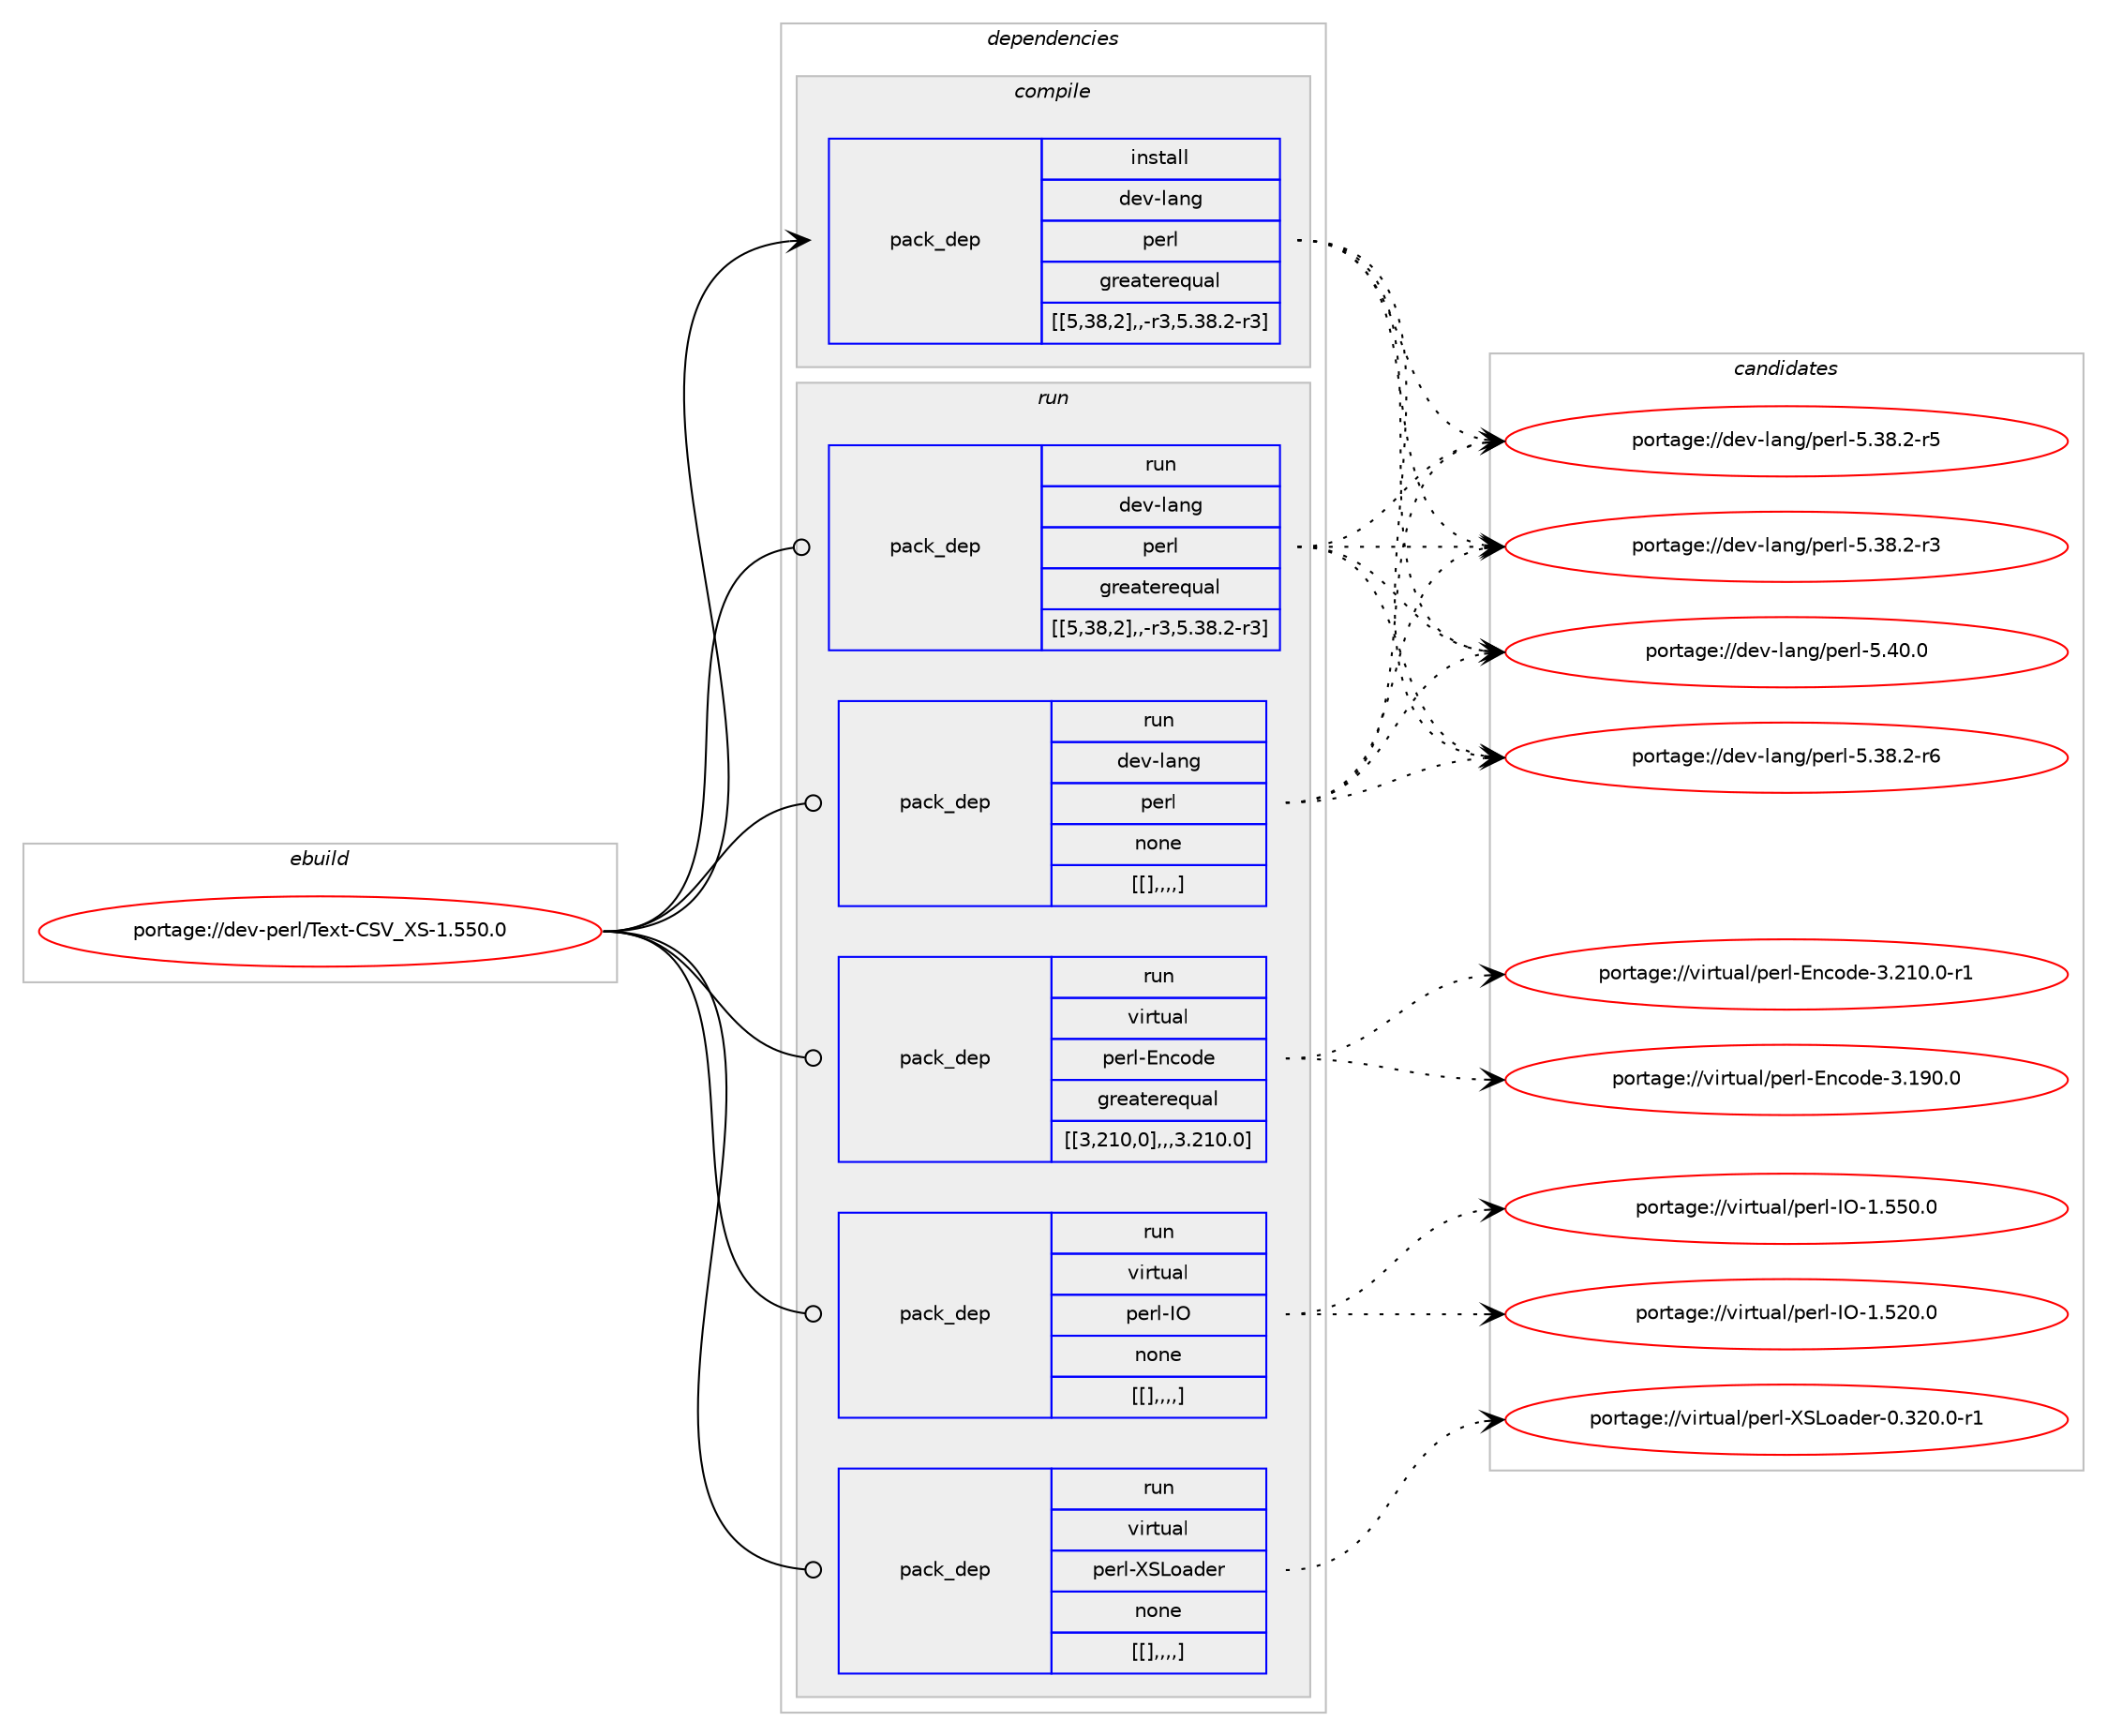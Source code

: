 digraph prolog {

# *************
# Graph options
# *************

newrank=true;
concentrate=true;
compound=true;
graph [rankdir=LR,fontname=Helvetica,fontsize=10,ranksep=1.5];#, ranksep=2.5, nodesep=0.2];
edge  [arrowhead=vee];
node  [fontname=Helvetica,fontsize=10];

# **********
# The ebuild
# **********

subgraph cluster_leftcol {
color=gray;
label=<<i>ebuild</i>>;
id [label="portage://dev-perl/Text-CSV_XS-1.550.0", color=red, width=4, href="../dev-perl/Text-CSV_XS-1.550.0.svg"];
}

# ****************
# The dependencies
# ****************

subgraph cluster_midcol {
color=gray;
label=<<i>dependencies</i>>;
subgraph cluster_compile {
fillcolor="#eeeeee";
style=filled;
label=<<i>compile</i>>;
subgraph pack107144 {
dependency139425 [label=<<TABLE BORDER="0" CELLBORDER="1" CELLSPACING="0" CELLPADDING="4" WIDTH="220"><TR><TD ROWSPAN="6" CELLPADDING="30">pack_dep</TD></TR><TR><TD WIDTH="110">install</TD></TR><TR><TD>dev-lang</TD></TR><TR><TD>perl</TD></TR><TR><TD>greaterequal</TD></TR><TR><TD>[[5,38,2],,-r3,5.38.2-r3]</TD></TR></TABLE>>, shape=none, color=blue];
}
id:e -> dependency139425:w [weight=20,style="solid",arrowhead="vee"];
}
subgraph cluster_compileandrun {
fillcolor="#eeeeee";
style=filled;
label=<<i>compile and run</i>>;
}
subgraph cluster_run {
fillcolor="#eeeeee";
style=filled;
label=<<i>run</i>>;
subgraph pack107145 {
dependency139426 [label=<<TABLE BORDER="0" CELLBORDER="1" CELLSPACING="0" CELLPADDING="4" WIDTH="220"><TR><TD ROWSPAN="6" CELLPADDING="30">pack_dep</TD></TR><TR><TD WIDTH="110">run</TD></TR><TR><TD>dev-lang</TD></TR><TR><TD>perl</TD></TR><TR><TD>greaterequal</TD></TR><TR><TD>[[5,38,2],,-r3,5.38.2-r3]</TD></TR></TABLE>>, shape=none, color=blue];
}
id:e -> dependency139426:w [weight=20,style="solid",arrowhead="odot"];
subgraph pack107146 {
dependency139427 [label=<<TABLE BORDER="0" CELLBORDER="1" CELLSPACING="0" CELLPADDING="4" WIDTH="220"><TR><TD ROWSPAN="6" CELLPADDING="30">pack_dep</TD></TR><TR><TD WIDTH="110">run</TD></TR><TR><TD>dev-lang</TD></TR><TR><TD>perl</TD></TR><TR><TD>none</TD></TR><TR><TD>[[],,,,]</TD></TR></TABLE>>, shape=none, color=blue];
}
id:e -> dependency139427:w [weight=20,style="solid",arrowhead="odot"];
subgraph pack107147 {
dependency139428 [label=<<TABLE BORDER="0" CELLBORDER="1" CELLSPACING="0" CELLPADDING="4" WIDTH="220"><TR><TD ROWSPAN="6" CELLPADDING="30">pack_dep</TD></TR><TR><TD WIDTH="110">run</TD></TR><TR><TD>virtual</TD></TR><TR><TD>perl-Encode</TD></TR><TR><TD>greaterequal</TD></TR><TR><TD>[[3,210,0],,,3.210.0]</TD></TR></TABLE>>, shape=none, color=blue];
}
id:e -> dependency139428:w [weight=20,style="solid",arrowhead="odot"];
subgraph pack107148 {
dependency139429 [label=<<TABLE BORDER="0" CELLBORDER="1" CELLSPACING="0" CELLPADDING="4" WIDTH="220"><TR><TD ROWSPAN="6" CELLPADDING="30">pack_dep</TD></TR><TR><TD WIDTH="110">run</TD></TR><TR><TD>virtual</TD></TR><TR><TD>perl-IO</TD></TR><TR><TD>none</TD></TR><TR><TD>[[],,,,]</TD></TR></TABLE>>, shape=none, color=blue];
}
id:e -> dependency139429:w [weight=20,style="solid",arrowhead="odot"];
subgraph pack107149 {
dependency139430 [label=<<TABLE BORDER="0" CELLBORDER="1" CELLSPACING="0" CELLPADDING="4" WIDTH="220"><TR><TD ROWSPAN="6" CELLPADDING="30">pack_dep</TD></TR><TR><TD WIDTH="110">run</TD></TR><TR><TD>virtual</TD></TR><TR><TD>perl-XSLoader</TD></TR><TR><TD>none</TD></TR><TR><TD>[[],,,,]</TD></TR></TABLE>>, shape=none, color=blue];
}
id:e -> dependency139430:w [weight=20,style="solid",arrowhead="odot"];
}
}

# **************
# The candidates
# **************

subgraph cluster_choices {
rank=same;
color=gray;
label=<<i>candidates</i>>;

subgraph choice107144 {
color=black;
nodesep=1;
choice10010111845108971101034711210111410845534652484648 [label="portage://dev-lang/perl-5.40.0", color=red, width=4,href="../dev-lang/perl-5.40.0.svg"];
choice100101118451089711010347112101114108455346515646504511454 [label="portage://dev-lang/perl-5.38.2-r6", color=red, width=4,href="../dev-lang/perl-5.38.2-r6.svg"];
choice100101118451089711010347112101114108455346515646504511453 [label="portage://dev-lang/perl-5.38.2-r5", color=red, width=4,href="../dev-lang/perl-5.38.2-r5.svg"];
choice100101118451089711010347112101114108455346515646504511451 [label="portage://dev-lang/perl-5.38.2-r3", color=red, width=4,href="../dev-lang/perl-5.38.2-r3.svg"];
dependency139425:e -> choice10010111845108971101034711210111410845534652484648:w [style=dotted,weight="100"];
dependency139425:e -> choice100101118451089711010347112101114108455346515646504511454:w [style=dotted,weight="100"];
dependency139425:e -> choice100101118451089711010347112101114108455346515646504511453:w [style=dotted,weight="100"];
dependency139425:e -> choice100101118451089711010347112101114108455346515646504511451:w [style=dotted,weight="100"];
}
subgraph choice107145 {
color=black;
nodesep=1;
choice10010111845108971101034711210111410845534652484648 [label="portage://dev-lang/perl-5.40.0", color=red, width=4,href="../dev-lang/perl-5.40.0.svg"];
choice100101118451089711010347112101114108455346515646504511454 [label="portage://dev-lang/perl-5.38.2-r6", color=red, width=4,href="../dev-lang/perl-5.38.2-r6.svg"];
choice100101118451089711010347112101114108455346515646504511453 [label="portage://dev-lang/perl-5.38.2-r5", color=red, width=4,href="../dev-lang/perl-5.38.2-r5.svg"];
choice100101118451089711010347112101114108455346515646504511451 [label="portage://dev-lang/perl-5.38.2-r3", color=red, width=4,href="../dev-lang/perl-5.38.2-r3.svg"];
dependency139426:e -> choice10010111845108971101034711210111410845534652484648:w [style=dotted,weight="100"];
dependency139426:e -> choice100101118451089711010347112101114108455346515646504511454:w [style=dotted,weight="100"];
dependency139426:e -> choice100101118451089711010347112101114108455346515646504511453:w [style=dotted,weight="100"];
dependency139426:e -> choice100101118451089711010347112101114108455346515646504511451:w [style=dotted,weight="100"];
}
subgraph choice107146 {
color=black;
nodesep=1;
choice10010111845108971101034711210111410845534652484648 [label="portage://dev-lang/perl-5.40.0", color=red, width=4,href="../dev-lang/perl-5.40.0.svg"];
choice100101118451089711010347112101114108455346515646504511454 [label="portage://dev-lang/perl-5.38.2-r6", color=red, width=4,href="../dev-lang/perl-5.38.2-r6.svg"];
choice100101118451089711010347112101114108455346515646504511453 [label="portage://dev-lang/perl-5.38.2-r5", color=red, width=4,href="../dev-lang/perl-5.38.2-r5.svg"];
choice100101118451089711010347112101114108455346515646504511451 [label="portage://dev-lang/perl-5.38.2-r3", color=red, width=4,href="../dev-lang/perl-5.38.2-r3.svg"];
dependency139427:e -> choice10010111845108971101034711210111410845534652484648:w [style=dotted,weight="100"];
dependency139427:e -> choice100101118451089711010347112101114108455346515646504511454:w [style=dotted,weight="100"];
dependency139427:e -> choice100101118451089711010347112101114108455346515646504511453:w [style=dotted,weight="100"];
dependency139427:e -> choice100101118451089711010347112101114108455346515646504511451:w [style=dotted,weight="100"];
}
subgraph choice107147 {
color=black;
nodesep=1;
choice118105114116117971084711210111410845691109911110010145514650494846484511449 [label="portage://virtual/perl-Encode-3.210.0-r1", color=red, width=4,href="../virtual/perl-Encode-3.210.0-r1.svg"];
choice11810511411611797108471121011141084569110991111001014551464957484648 [label="portage://virtual/perl-Encode-3.190.0", color=red, width=4,href="../virtual/perl-Encode-3.190.0.svg"];
dependency139428:e -> choice118105114116117971084711210111410845691109911110010145514650494846484511449:w [style=dotted,weight="100"];
dependency139428:e -> choice11810511411611797108471121011141084569110991111001014551464957484648:w [style=dotted,weight="100"];
}
subgraph choice107148 {
color=black;
nodesep=1;
choice11810511411611797108471121011141084573794549465353484648 [label="portage://virtual/perl-IO-1.550.0", color=red, width=4,href="../virtual/perl-IO-1.550.0.svg"];
choice11810511411611797108471121011141084573794549465350484648 [label="portage://virtual/perl-IO-1.520.0", color=red, width=4,href="../virtual/perl-IO-1.520.0.svg"];
dependency139429:e -> choice11810511411611797108471121011141084573794549465353484648:w [style=dotted,weight="100"];
dependency139429:e -> choice11810511411611797108471121011141084573794549465350484648:w [style=dotted,weight="100"];
}
subgraph choice107149 {
color=black;
nodesep=1;
choice1181051141161179710847112101114108458883761119710010111445484651504846484511449 [label="portage://virtual/perl-XSLoader-0.320.0-r1", color=red, width=4,href="../virtual/perl-XSLoader-0.320.0-r1.svg"];
dependency139430:e -> choice1181051141161179710847112101114108458883761119710010111445484651504846484511449:w [style=dotted,weight="100"];
}
}

}
